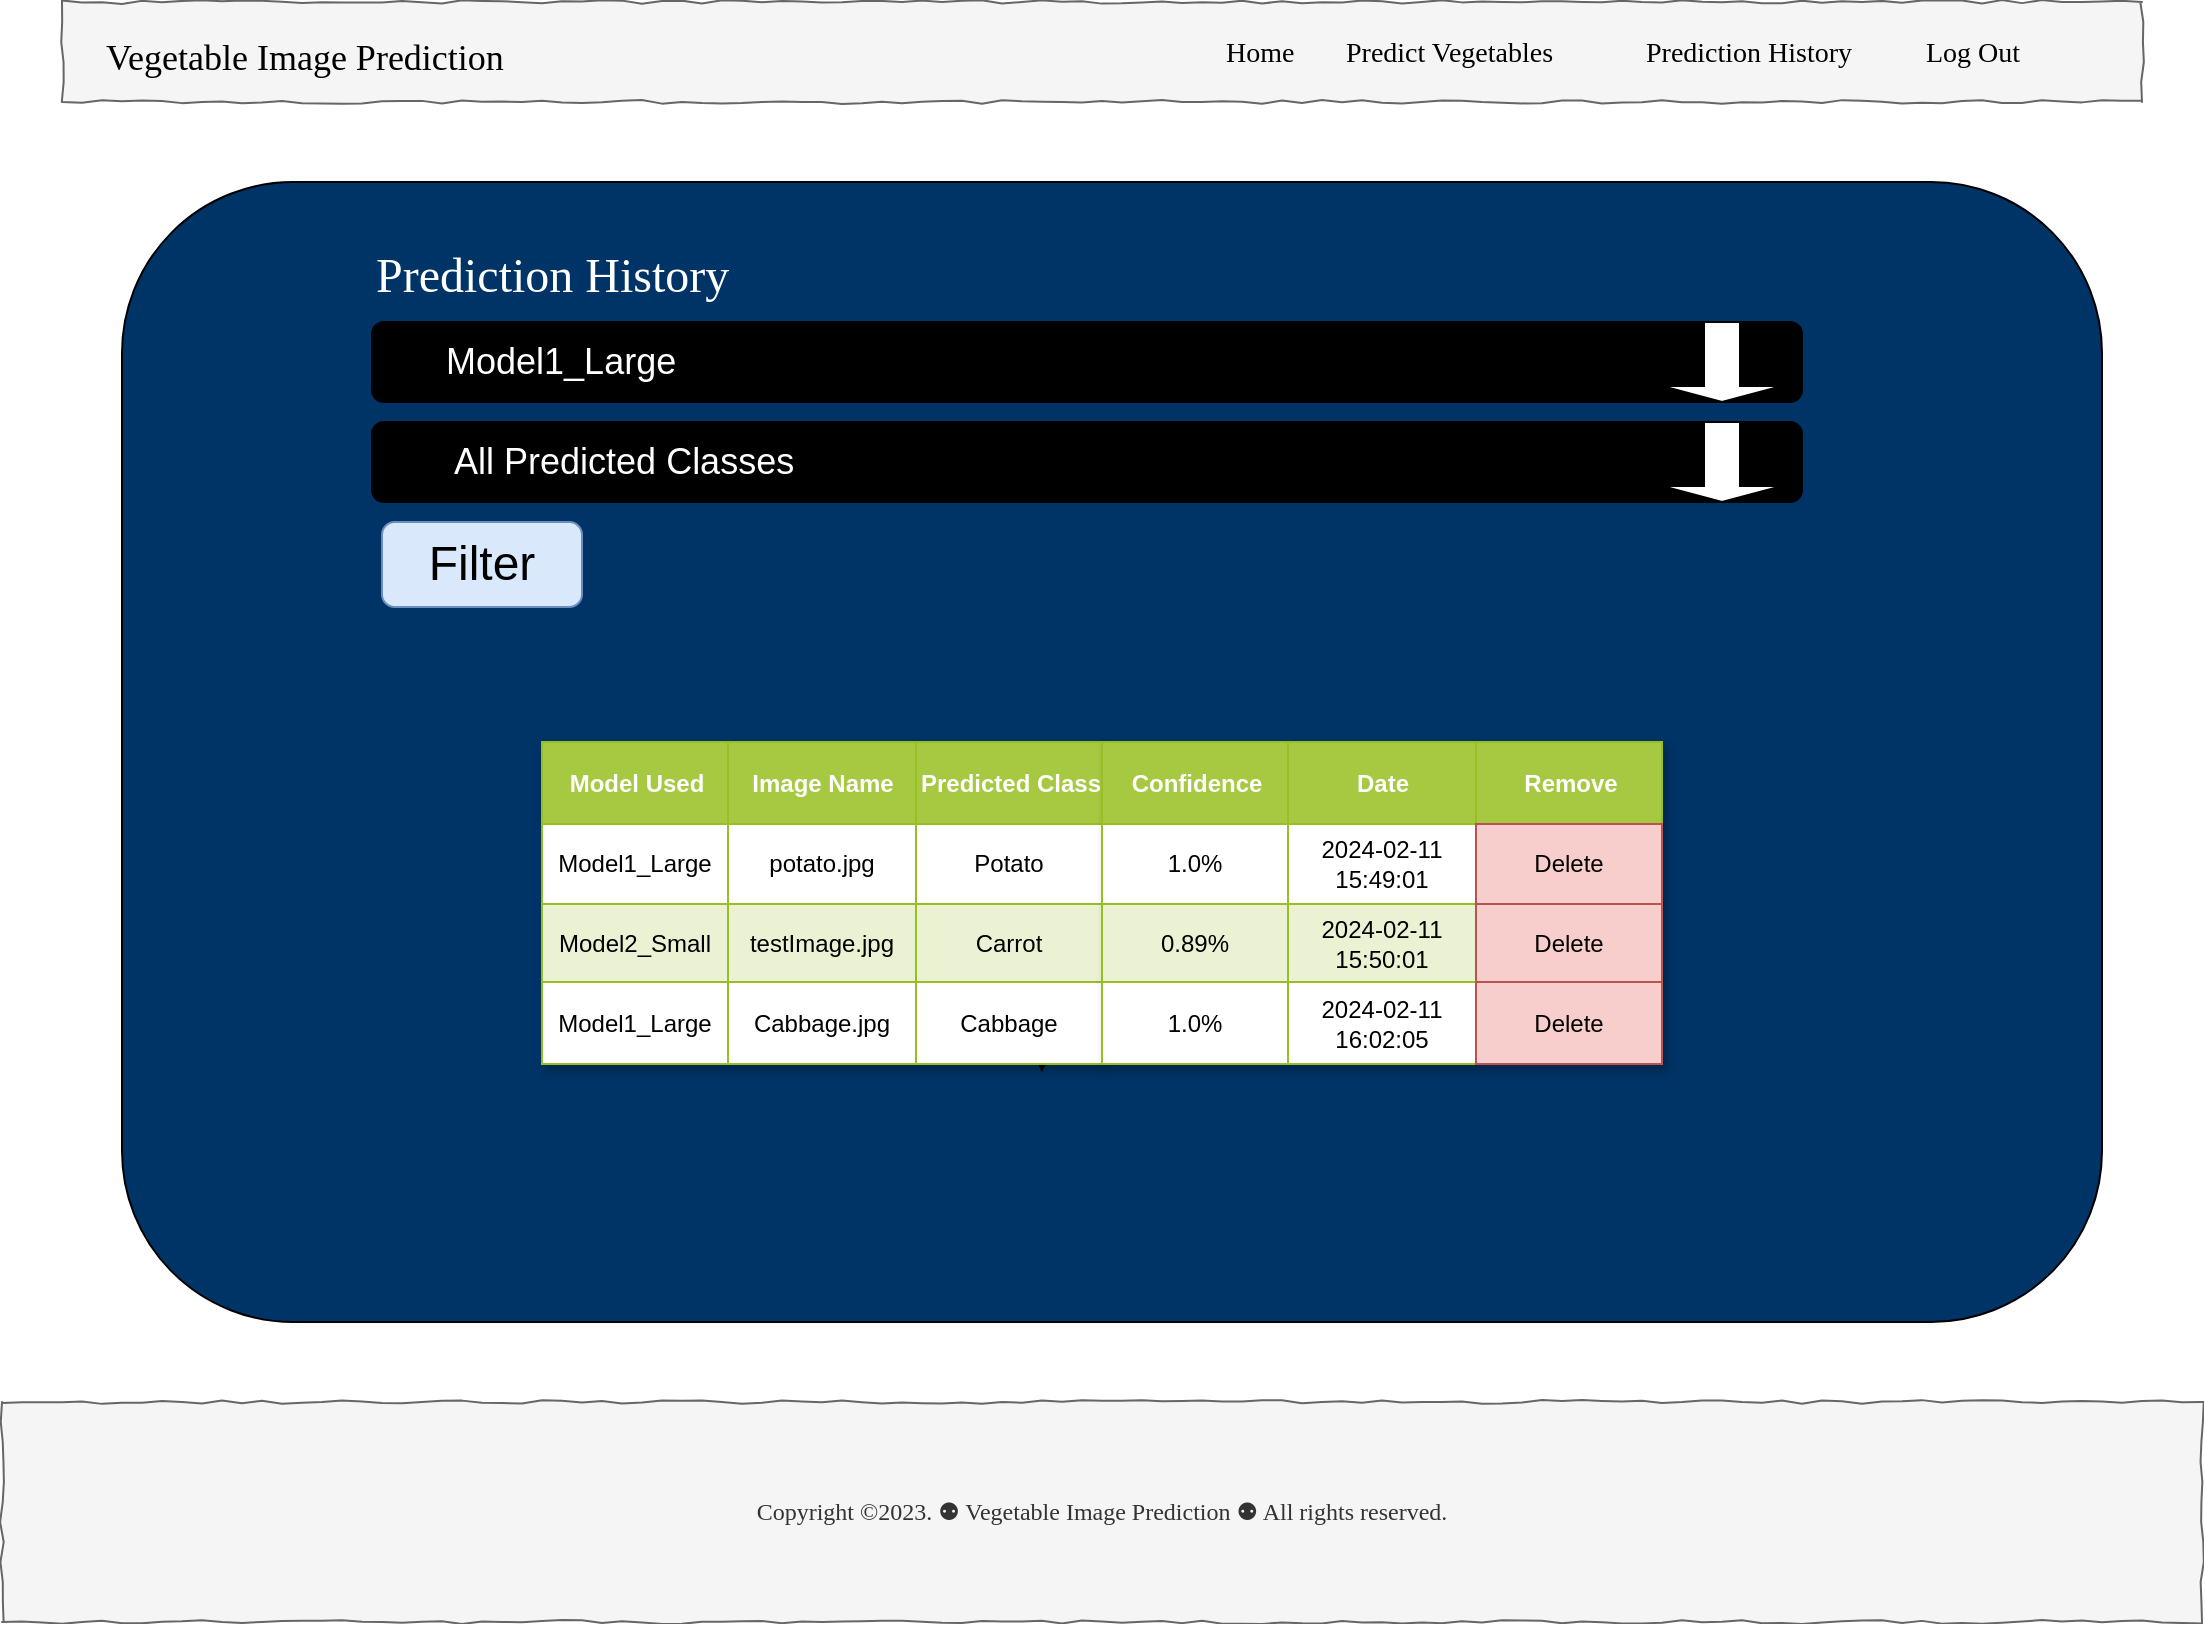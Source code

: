 <mxfile version="23.1.2" type="gitlab">
  <diagram name="Page-1" id="03018318-947c-dd8e-b7a3-06fadd420f32">
    <mxGraphModel dx="1772" dy="927" grid="1" gridSize="10" guides="1" tooltips="1" connect="1" arrows="1" fold="1" page="1" pageScale="1" pageWidth="1100" pageHeight="850" background="#ffffff" math="0" shadow="0">
      <root>
        <mxCell id="0" />
        <mxCell id="1" parent="0" />
        <mxCell id="pZkMcdrrz5C5YnkmRVw--16" value="" style="whiteSpace=wrap;html=1;rounded=0;shadow=0;labelBackgroundColor=none;strokeWidth=1;fillColor=#f5f5f5;fontFamily=Verdana;fontSize=12;align=center;comic=1;fontColor=#333333;strokeColor=#666666;" vertex="1" parent="1">
          <mxGeometry x="30" y="40" width="1040" height="50" as="geometry" />
        </mxCell>
        <mxCell id="pZkMcdrrz5C5YnkmRVw--17" value="Home" style="text;html=1;points=[];align=left;verticalAlign=top;spacingTop=-4;fontSize=14;fontFamily=Verdana" vertex="1" parent="1">
          <mxGeometry x="610" y="55" width="60" height="20" as="geometry" />
        </mxCell>
        <mxCell id="pZkMcdrrz5C5YnkmRVw--20" value="&lt;span style=&quot;font-size: 18px;&quot;&gt;Vegetable Image Prediction&lt;/span&gt;" style="text;html=1;points=[];align=left;verticalAlign=top;spacingTop=-4;fontSize=14;fontFamily=Verdana" vertex="1" parent="1">
          <mxGeometry x="50" y="55" width="60" height="20" as="geometry" />
        </mxCell>
        <mxCell id="pZkMcdrrz5C5YnkmRVw--21" value="" style="rounded=1;whiteSpace=wrap;html=1;fillColor=#003366;" vertex="1" parent="1">
          <mxGeometry x="60" y="130" width="990" height="570" as="geometry" />
        </mxCell>
        <mxCell id="pZkMcdrrz5C5YnkmRVw--22" style="edgeStyle=orthogonalEdgeStyle;rounded=0;orthogonalLoop=1;jettySize=auto;html=1;exitX=1;exitY=0.5;exitDx=0;exitDy=0;entryX=1;entryY=0.75;entryDx=0;entryDy=0;" edge="1" parent="1">
          <mxGeometry relative="1" as="geometry">
            <mxPoint x="810" y="460" as="sourcePoint" />
            <mxPoint x="810" y="470" as="targetPoint" />
          </mxGeometry>
        </mxCell>
        <mxCell id="pZkMcdrrz5C5YnkmRVw--23" value="&lt;font color=&quot;#ffffff&quot; style=&quot;font-size: 24px;&quot;&gt;Prediction History&lt;/font&gt;" style="text;html=1;points=[];align=left;verticalAlign=top;spacingTop=-4;fontSize=14;fontFamily=Verdana" vertex="1" parent="1">
          <mxGeometry x="185" y="160" width="350" height="50" as="geometry" />
        </mxCell>
        <mxCell id="pZkMcdrrz5C5YnkmRVw--24" value="Copyright ©2023. ⚉ Vegetable Image Prediction ⚉ All rights reserved." style="whiteSpace=wrap;html=1;rounded=0;shadow=0;labelBackgroundColor=none;strokeWidth=1;fillColor=#f5f5f5;fontFamily=Verdana;fontSize=12;align=center;comic=1;fontColor=#333333;strokeColor=#666666;" vertex="1" parent="1">
          <mxGeometry y="740" width="1100" height="110" as="geometry" />
        </mxCell>
        <mxCell id="pZkMcdrrz5C5YnkmRVw--25" style="edgeStyle=orthogonalEdgeStyle;rounded=0;orthogonalLoop=1;jettySize=auto;html=1;exitX=1;exitY=0.5;exitDx=0;exitDy=0;entryX=1;entryY=0.75;entryDx=0;entryDy=0;" edge="1" parent="1">
          <mxGeometry relative="1" as="geometry">
            <mxPoint x="520" y="565" as="sourcePoint" />
            <mxPoint x="520" y="575" as="targetPoint" />
          </mxGeometry>
        </mxCell>
        <mxCell id="pZkMcdrrz5C5YnkmRVw--26" style="edgeStyle=orthogonalEdgeStyle;rounded=0;orthogonalLoop=1;jettySize=auto;html=1;exitX=1;exitY=0.5;exitDx=0;exitDy=0;entryX=1;entryY=0.75;entryDx=0;entryDy=0;" edge="1" parent="1">
          <mxGeometry relative="1" as="geometry">
            <mxPoint x="810" y="545" as="sourcePoint" />
            <mxPoint x="810" y="555" as="targetPoint" />
          </mxGeometry>
        </mxCell>
        <mxCell id="pZkMcdrrz5C5YnkmRVw--27" style="edgeStyle=orthogonalEdgeStyle;rounded=0;orthogonalLoop=1;jettySize=auto;html=1;exitX=1;exitY=0.5;exitDx=0;exitDy=0;entryX=1;entryY=0.75;entryDx=0;entryDy=0;" edge="1" parent="1">
          <mxGeometry relative="1" as="geometry">
            <mxPoint x="560" y="560" as="sourcePoint" />
            <mxPoint x="560" y="570" as="targetPoint" />
          </mxGeometry>
        </mxCell>
        <mxCell id="pZkMcdrrz5C5YnkmRVw--28" value="Assets" style="childLayout=tableLayout;recursiveResize=0;strokeColor=#98bf21;fillColor=#A7C942;shadow=1;" vertex="1" parent="1">
          <mxGeometry x="270" y="410" width="280" height="161" as="geometry" />
        </mxCell>
        <mxCell id="pZkMcdrrz5C5YnkmRVw--29" style="shape=tableRow;horizontal=0;startSize=0;swimlaneHead=0;swimlaneBody=0;top=0;left=0;bottom=0;right=0;dropTarget=0;collapsible=0;recursiveResize=0;expand=0;fontStyle=0;strokeColor=inherit;fillColor=#ffffff;" vertex="1" parent="pZkMcdrrz5C5YnkmRVw--28">
          <mxGeometry width="280" height="41" as="geometry" />
        </mxCell>
        <mxCell id="pZkMcdrrz5C5YnkmRVw--30" value="Model Used" style="connectable=0;recursiveResize=0;strokeColor=inherit;fillColor=#A7C942;align=center;fontStyle=1;fontColor=#FFFFFF;html=1;" vertex="1" parent="pZkMcdrrz5C5YnkmRVw--29">
          <mxGeometry width="93" height="41" as="geometry">
            <mxRectangle width="93" height="41" as="alternateBounds" />
          </mxGeometry>
        </mxCell>
        <mxCell id="pZkMcdrrz5C5YnkmRVw--31" value="Image Name" style="connectable=0;recursiveResize=0;strokeColor=inherit;fillColor=#A7C942;align=center;fontStyle=1;fontColor=#FFFFFF;html=1;" vertex="1" parent="pZkMcdrrz5C5YnkmRVw--29">
          <mxGeometry x="93" width="94" height="41" as="geometry">
            <mxRectangle width="94" height="41" as="alternateBounds" />
          </mxGeometry>
        </mxCell>
        <mxCell id="pZkMcdrrz5C5YnkmRVw--32" value="Predicted Class" style="connectable=0;recursiveResize=0;strokeColor=inherit;fillColor=#A7C942;align=center;fontStyle=1;fontColor=#FFFFFF;html=1;" vertex="1" parent="pZkMcdrrz5C5YnkmRVw--29">
          <mxGeometry x="187" width="93" height="41" as="geometry">
            <mxRectangle width="93" height="41" as="alternateBounds" />
          </mxGeometry>
        </mxCell>
        <mxCell id="pZkMcdrrz5C5YnkmRVw--33" value="" style="shape=tableRow;horizontal=0;startSize=0;swimlaneHead=0;swimlaneBody=0;top=0;left=0;bottom=0;right=0;dropTarget=0;collapsible=0;recursiveResize=0;expand=0;fontStyle=0;strokeColor=inherit;fillColor=#ffffff;" vertex="1" parent="pZkMcdrrz5C5YnkmRVw--28">
          <mxGeometry y="41" width="280" height="40" as="geometry" />
        </mxCell>
        <mxCell id="pZkMcdrrz5C5YnkmRVw--34" value="Model1_Large" style="connectable=0;recursiveResize=0;strokeColor=inherit;fillColor=inherit;align=center;whiteSpace=wrap;html=1;" vertex="1" parent="pZkMcdrrz5C5YnkmRVw--33">
          <mxGeometry width="93" height="40" as="geometry">
            <mxRectangle width="93" height="40" as="alternateBounds" />
          </mxGeometry>
        </mxCell>
        <mxCell id="pZkMcdrrz5C5YnkmRVw--35" value="potato.jpg" style="connectable=0;recursiveResize=0;strokeColor=inherit;fillColor=inherit;align=center;whiteSpace=wrap;html=1;" vertex="1" parent="pZkMcdrrz5C5YnkmRVw--33">
          <mxGeometry x="93" width="94" height="40" as="geometry">
            <mxRectangle width="94" height="40" as="alternateBounds" />
          </mxGeometry>
        </mxCell>
        <mxCell id="pZkMcdrrz5C5YnkmRVw--36" value="Potato" style="connectable=0;recursiveResize=0;strokeColor=inherit;fillColor=inherit;align=center;whiteSpace=wrap;html=1;" vertex="1" parent="pZkMcdrrz5C5YnkmRVw--33">
          <mxGeometry x="187" width="93" height="40" as="geometry">
            <mxRectangle width="93" height="40" as="alternateBounds" />
          </mxGeometry>
        </mxCell>
        <mxCell id="pZkMcdrrz5C5YnkmRVw--37" value="" style="shape=tableRow;horizontal=0;startSize=0;swimlaneHead=0;swimlaneBody=0;top=0;left=0;bottom=0;right=0;dropTarget=0;collapsible=0;recursiveResize=0;expand=0;fontStyle=1;strokeColor=inherit;fillColor=#EAF2D3;" vertex="1" parent="pZkMcdrrz5C5YnkmRVw--28">
          <mxGeometry y="81" width="280" height="39" as="geometry" />
        </mxCell>
        <mxCell id="pZkMcdrrz5C5YnkmRVw--38" value="Model2_Small" style="connectable=0;recursiveResize=0;strokeColor=inherit;fillColor=inherit;whiteSpace=wrap;html=1;" vertex="1" parent="pZkMcdrrz5C5YnkmRVw--37">
          <mxGeometry width="93" height="39" as="geometry">
            <mxRectangle width="93" height="39" as="alternateBounds" />
          </mxGeometry>
        </mxCell>
        <mxCell id="pZkMcdrrz5C5YnkmRVw--39" value="testImage.jpg" style="connectable=0;recursiveResize=0;strokeColor=inherit;fillColor=inherit;whiteSpace=wrap;html=1;" vertex="1" parent="pZkMcdrrz5C5YnkmRVw--37">
          <mxGeometry x="93" width="94" height="39" as="geometry">
            <mxRectangle width="94" height="39" as="alternateBounds" />
          </mxGeometry>
        </mxCell>
        <mxCell id="pZkMcdrrz5C5YnkmRVw--40" value="Carrot" style="connectable=0;recursiveResize=0;strokeColor=inherit;fillColor=inherit;whiteSpace=wrap;html=1;" vertex="1" parent="pZkMcdrrz5C5YnkmRVw--37">
          <mxGeometry x="187" width="93" height="39" as="geometry">
            <mxRectangle width="93" height="39" as="alternateBounds" />
          </mxGeometry>
        </mxCell>
        <mxCell id="pZkMcdrrz5C5YnkmRVw--41" value="" style="shape=tableRow;horizontal=0;startSize=0;swimlaneHead=0;swimlaneBody=0;top=0;left=0;bottom=0;right=0;dropTarget=0;collapsible=0;recursiveResize=0;expand=0;fontStyle=0;strokeColor=inherit;fillColor=#ffffff;" vertex="1" parent="pZkMcdrrz5C5YnkmRVw--28">
          <mxGeometry y="120" width="280" height="41" as="geometry" />
        </mxCell>
        <mxCell id="pZkMcdrrz5C5YnkmRVw--42" value="Model1_Large" style="connectable=0;recursiveResize=0;strokeColor=inherit;fillColor=inherit;fontStyle=0;align=center;whiteSpace=wrap;html=1;" vertex="1" parent="pZkMcdrrz5C5YnkmRVw--41">
          <mxGeometry width="93" height="41" as="geometry">
            <mxRectangle width="93" height="41" as="alternateBounds" />
          </mxGeometry>
        </mxCell>
        <mxCell id="pZkMcdrrz5C5YnkmRVw--43" value="Cabbage.jpg" style="connectable=0;recursiveResize=0;strokeColor=inherit;fillColor=inherit;fontStyle=0;align=center;whiteSpace=wrap;html=1;" vertex="1" parent="pZkMcdrrz5C5YnkmRVw--41">
          <mxGeometry x="93" width="94" height="41" as="geometry">
            <mxRectangle width="94" height="41" as="alternateBounds" />
          </mxGeometry>
        </mxCell>
        <mxCell id="pZkMcdrrz5C5YnkmRVw--44" value="Cabbage" style="connectable=0;recursiveResize=0;strokeColor=inherit;fillColor=inherit;fontStyle=0;align=center;whiteSpace=wrap;html=1;" vertex="1" parent="pZkMcdrrz5C5YnkmRVw--41">
          <mxGeometry x="187" width="93" height="41" as="geometry">
            <mxRectangle width="93" height="41" as="alternateBounds" />
          </mxGeometry>
        </mxCell>
        <mxCell id="pZkMcdrrz5C5YnkmRVw--49" value="Assets" style="childLayout=tableLayout;recursiveResize=0;strokeColor=#98bf21;fillColor=#A7C942;shadow=1;" vertex="1" parent="1">
          <mxGeometry x="550" y="410" width="280" height="161" as="geometry" />
        </mxCell>
        <mxCell id="pZkMcdrrz5C5YnkmRVw--50" style="shape=tableRow;horizontal=0;startSize=0;swimlaneHead=0;swimlaneBody=0;top=0;left=0;bottom=0;right=0;dropTarget=0;collapsible=0;recursiveResize=0;expand=0;fontStyle=0;strokeColor=inherit;fillColor=#ffffff;" vertex="1" parent="pZkMcdrrz5C5YnkmRVw--49">
          <mxGeometry width="280" height="41" as="geometry" />
        </mxCell>
        <mxCell id="pZkMcdrrz5C5YnkmRVw--51" value="Confidence" style="connectable=0;recursiveResize=0;strokeColor=inherit;fillColor=#A7C942;align=center;fontStyle=1;fontColor=#FFFFFF;html=1;" vertex="1" parent="pZkMcdrrz5C5YnkmRVw--50">
          <mxGeometry width="93" height="41" as="geometry">
            <mxRectangle width="93" height="41" as="alternateBounds" />
          </mxGeometry>
        </mxCell>
        <mxCell id="pZkMcdrrz5C5YnkmRVw--52" value="Date" style="connectable=0;recursiveResize=0;strokeColor=inherit;fillColor=#A7C942;align=center;fontStyle=1;fontColor=#FFFFFF;html=1;" vertex="1" parent="pZkMcdrrz5C5YnkmRVw--50">
          <mxGeometry x="93" width="94" height="41" as="geometry">
            <mxRectangle width="94" height="41" as="alternateBounds" />
          </mxGeometry>
        </mxCell>
        <mxCell id="pZkMcdrrz5C5YnkmRVw--53" value="Remove" style="connectable=0;recursiveResize=0;strokeColor=inherit;fillColor=#A7C942;align=center;fontStyle=1;fontColor=#FFFFFF;html=1;" vertex="1" parent="pZkMcdrrz5C5YnkmRVw--50">
          <mxGeometry x="187" width="93" height="41" as="geometry">
            <mxRectangle width="93" height="41" as="alternateBounds" />
          </mxGeometry>
        </mxCell>
        <mxCell id="pZkMcdrrz5C5YnkmRVw--54" value="" style="shape=tableRow;horizontal=0;startSize=0;swimlaneHead=0;swimlaneBody=0;top=0;left=0;bottom=0;right=0;dropTarget=0;collapsible=0;recursiveResize=0;expand=0;fontStyle=0;strokeColor=inherit;fillColor=#ffffff;" vertex="1" parent="pZkMcdrrz5C5YnkmRVw--49">
          <mxGeometry y="41" width="280" height="40" as="geometry" />
        </mxCell>
        <mxCell id="pZkMcdrrz5C5YnkmRVw--55" value="1.0%" style="connectable=0;recursiveResize=0;strokeColor=inherit;fillColor=inherit;align=center;whiteSpace=wrap;html=1;" vertex="1" parent="pZkMcdrrz5C5YnkmRVw--54">
          <mxGeometry width="93" height="40" as="geometry">
            <mxRectangle width="93" height="40" as="alternateBounds" />
          </mxGeometry>
        </mxCell>
        <mxCell id="pZkMcdrrz5C5YnkmRVw--56" value="2024-02-11&lt;br style=&quot;border-color: var(--border-color);&quot;&gt;15:49:01" style="connectable=0;recursiveResize=0;strokeColor=inherit;fillColor=inherit;align=center;whiteSpace=wrap;html=1;" vertex="1" parent="pZkMcdrrz5C5YnkmRVw--54">
          <mxGeometry x="93" width="94" height="40" as="geometry">
            <mxRectangle width="94" height="40" as="alternateBounds" />
          </mxGeometry>
        </mxCell>
        <mxCell id="pZkMcdrrz5C5YnkmRVw--57" value="Delete" style="connectable=0;recursiveResize=0;strokeColor=#b85450;fillColor=#f8cecc;align=center;whiteSpace=wrap;html=1;" vertex="1" parent="pZkMcdrrz5C5YnkmRVw--54">
          <mxGeometry x="187" width="93" height="40" as="geometry">
            <mxRectangle width="93" height="40" as="alternateBounds" />
          </mxGeometry>
        </mxCell>
        <mxCell id="pZkMcdrrz5C5YnkmRVw--58" value="" style="shape=tableRow;horizontal=0;startSize=0;swimlaneHead=0;swimlaneBody=0;top=0;left=0;bottom=0;right=0;dropTarget=0;collapsible=0;recursiveResize=0;expand=0;fontStyle=1;strokeColor=inherit;fillColor=#EAF2D3;" vertex="1" parent="pZkMcdrrz5C5YnkmRVw--49">
          <mxGeometry y="81" width="280" height="39" as="geometry" />
        </mxCell>
        <mxCell id="pZkMcdrrz5C5YnkmRVw--59" value="0.89%" style="connectable=0;recursiveResize=0;strokeColor=inherit;fillColor=inherit;whiteSpace=wrap;html=1;" vertex="1" parent="pZkMcdrrz5C5YnkmRVw--58">
          <mxGeometry width="93" height="39" as="geometry">
            <mxRectangle width="93" height="39" as="alternateBounds" />
          </mxGeometry>
        </mxCell>
        <mxCell id="pZkMcdrrz5C5YnkmRVw--60" value="2024-02-11&lt;br&gt;15:50:01" style="connectable=0;recursiveResize=0;strokeColor=inherit;fillColor=inherit;whiteSpace=wrap;html=1;" vertex="1" parent="pZkMcdrrz5C5YnkmRVw--58">
          <mxGeometry x="93" width="94" height="39" as="geometry">
            <mxRectangle width="94" height="39" as="alternateBounds" />
          </mxGeometry>
        </mxCell>
        <mxCell id="pZkMcdrrz5C5YnkmRVw--61" value="Delete" style="connectable=0;recursiveResize=0;strokeColor=#b85450;fillColor=#f8cecc;whiteSpace=wrap;html=1;" vertex="1" parent="pZkMcdrrz5C5YnkmRVw--58">
          <mxGeometry x="187" width="93" height="39" as="geometry">
            <mxRectangle width="93" height="39" as="alternateBounds" />
          </mxGeometry>
        </mxCell>
        <mxCell id="pZkMcdrrz5C5YnkmRVw--62" value="" style="shape=tableRow;horizontal=0;startSize=0;swimlaneHead=0;swimlaneBody=0;top=0;left=0;bottom=0;right=0;dropTarget=0;collapsible=0;recursiveResize=0;expand=0;fontStyle=0;strokeColor=inherit;fillColor=#ffffff;" vertex="1" parent="pZkMcdrrz5C5YnkmRVw--49">
          <mxGeometry y="120" width="280" height="41" as="geometry" />
        </mxCell>
        <mxCell id="pZkMcdrrz5C5YnkmRVw--63" value="1.0%" style="connectable=0;recursiveResize=0;strokeColor=inherit;fillColor=inherit;fontStyle=0;align=center;whiteSpace=wrap;html=1;" vertex="1" parent="pZkMcdrrz5C5YnkmRVw--62">
          <mxGeometry width="93" height="41" as="geometry">
            <mxRectangle width="93" height="41" as="alternateBounds" />
          </mxGeometry>
        </mxCell>
        <mxCell id="pZkMcdrrz5C5YnkmRVw--64" value="2024-02-11&lt;br style=&quot;border-color: var(--border-color);&quot;&gt;16:02:05" style="connectable=0;recursiveResize=0;strokeColor=inherit;fillColor=inherit;fontStyle=0;align=center;whiteSpace=wrap;html=1;" vertex="1" parent="pZkMcdrrz5C5YnkmRVw--62">
          <mxGeometry x="93" width="94" height="41" as="geometry">
            <mxRectangle width="94" height="41" as="alternateBounds" />
          </mxGeometry>
        </mxCell>
        <mxCell id="pZkMcdrrz5C5YnkmRVw--65" value="Delete" style="connectable=0;recursiveResize=0;strokeColor=#b85450;fillColor=#f8cecc;fontStyle=0;align=center;whiteSpace=wrap;html=1;" vertex="1" parent="pZkMcdrrz5C5YnkmRVw--62">
          <mxGeometry x="187" width="93" height="41" as="geometry">
            <mxRectangle width="93" height="41" as="alternateBounds" />
          </mxGeometry>
        </mxCell>
        <mxCell id="pZkMcdrrz5C5YnkmRVw--96" value="Predict Vegetables" style="text;html=1;points=[];align=left;verticalAlign=top;spacingTop=-4;fontSize=14;fontFamily=Verdana" vertex="1" parent="1">
          <mxGeometry x="670" y="55" width="60" height="20" as="geometry" />
        </mxCell>
        <mxCell id="pZkMcdrrz5C5YnkmRVw--97" value="Prediction History" style="text;html=1;points=[];align=left;verticalAlign=top;spacingTop=-4;fontSize=14;fontFamily=Verdana" vertex="1" parent="1">
          <mxGeometry x="820" y="55" width="60" height="20" as="geometry" />
        </mxCell>
        <mxCell id="pZkMcdrrz5C5YnkmRVw--98" value="Log Out" style="text;html=1;points=[];align=left;verticalAlign=top;spacingTop=-4;fontSize=14;fontFamily=Verdana" vertex="1" parent="1">
          <mxGeometry x="960" y="55" width="60" height="20" as="geometry" />
        </mxCell>
        <mxCell id="pZkMcdrrz5C5YnkmRVw--99" value="&lt;font color=&quot;#ffffff&quot; style=&quot;font-size: 18px;&quot;&gt;&amp;nbsp; &amp;nbsp; &amp;nbsp; &amp;nbsp;Model1_Large&lt;/font&gt;" style="rounded=1;whiteSpace=wrap;html=1;align=left;fillColor=#000000;" vertex="1" parent="1">
          <mxGeometry x="185" y="200" width="715" height="40" as="geometry" />
        </mxCell>
        <mxCell id="pZkMcdrrz5C5YnkmRVw--100" value="&lt;font color=&quot;#ffffff&quot; style=&quot;font-size: 18px;&quot;&gt;&amp;nbsp; &amp;nbsp; &amp;nbsp; &amp;nbsp; All Predicted Classes&lt;/font&gt;" style="rounded=1;whiteSpace=wrap;html=1;align=left;fillColor=#000000;" vertex="1" parent="1">
          <mxGeometry x="185" y="250" width="715" height="40" as="geometry" />
        </mxCell>
        <mxCell id="pZkMcdrrz5C5YnkmRVw--101" value="&lt;font style=&quot;font-size: 24px;&quot;&gt;Filter&lt;/font&gt;" style="rounded=1;whiteSpace=wrap;html=1;fillColor=#dae8fc;strokeColor=#6c8ebf;direction=south;" vertex="1" parent="1">
          <mxGeometry x="190" y="300" width="100" height="42.5" as="geometry" />
        </mxCell>
        <mxCell id="pZkMcdrrz5C5YnkmRVw--102" value="" style="shape=singleArrow;direction=south;whiteSpace=wrap;html=1;" vertex="1" parent="1">
          <mxGeometry x="830" y="200" width="60" height="40" as="geometry" />
        </mxCell>
        <mxCell id="pZkMcdrrz5C5YnkmRVw--103" value="" style="shape=singleArrow;direction=south;whiteSpace=wrap;html=1;" vertex="1" parent="1">
          <mxGeometry x="830" y="250" width="60" height="40" as="geometry" />
        </mxCell>
      </root>
    </mxGraphModel>
  </diagram>
</mxfile>
